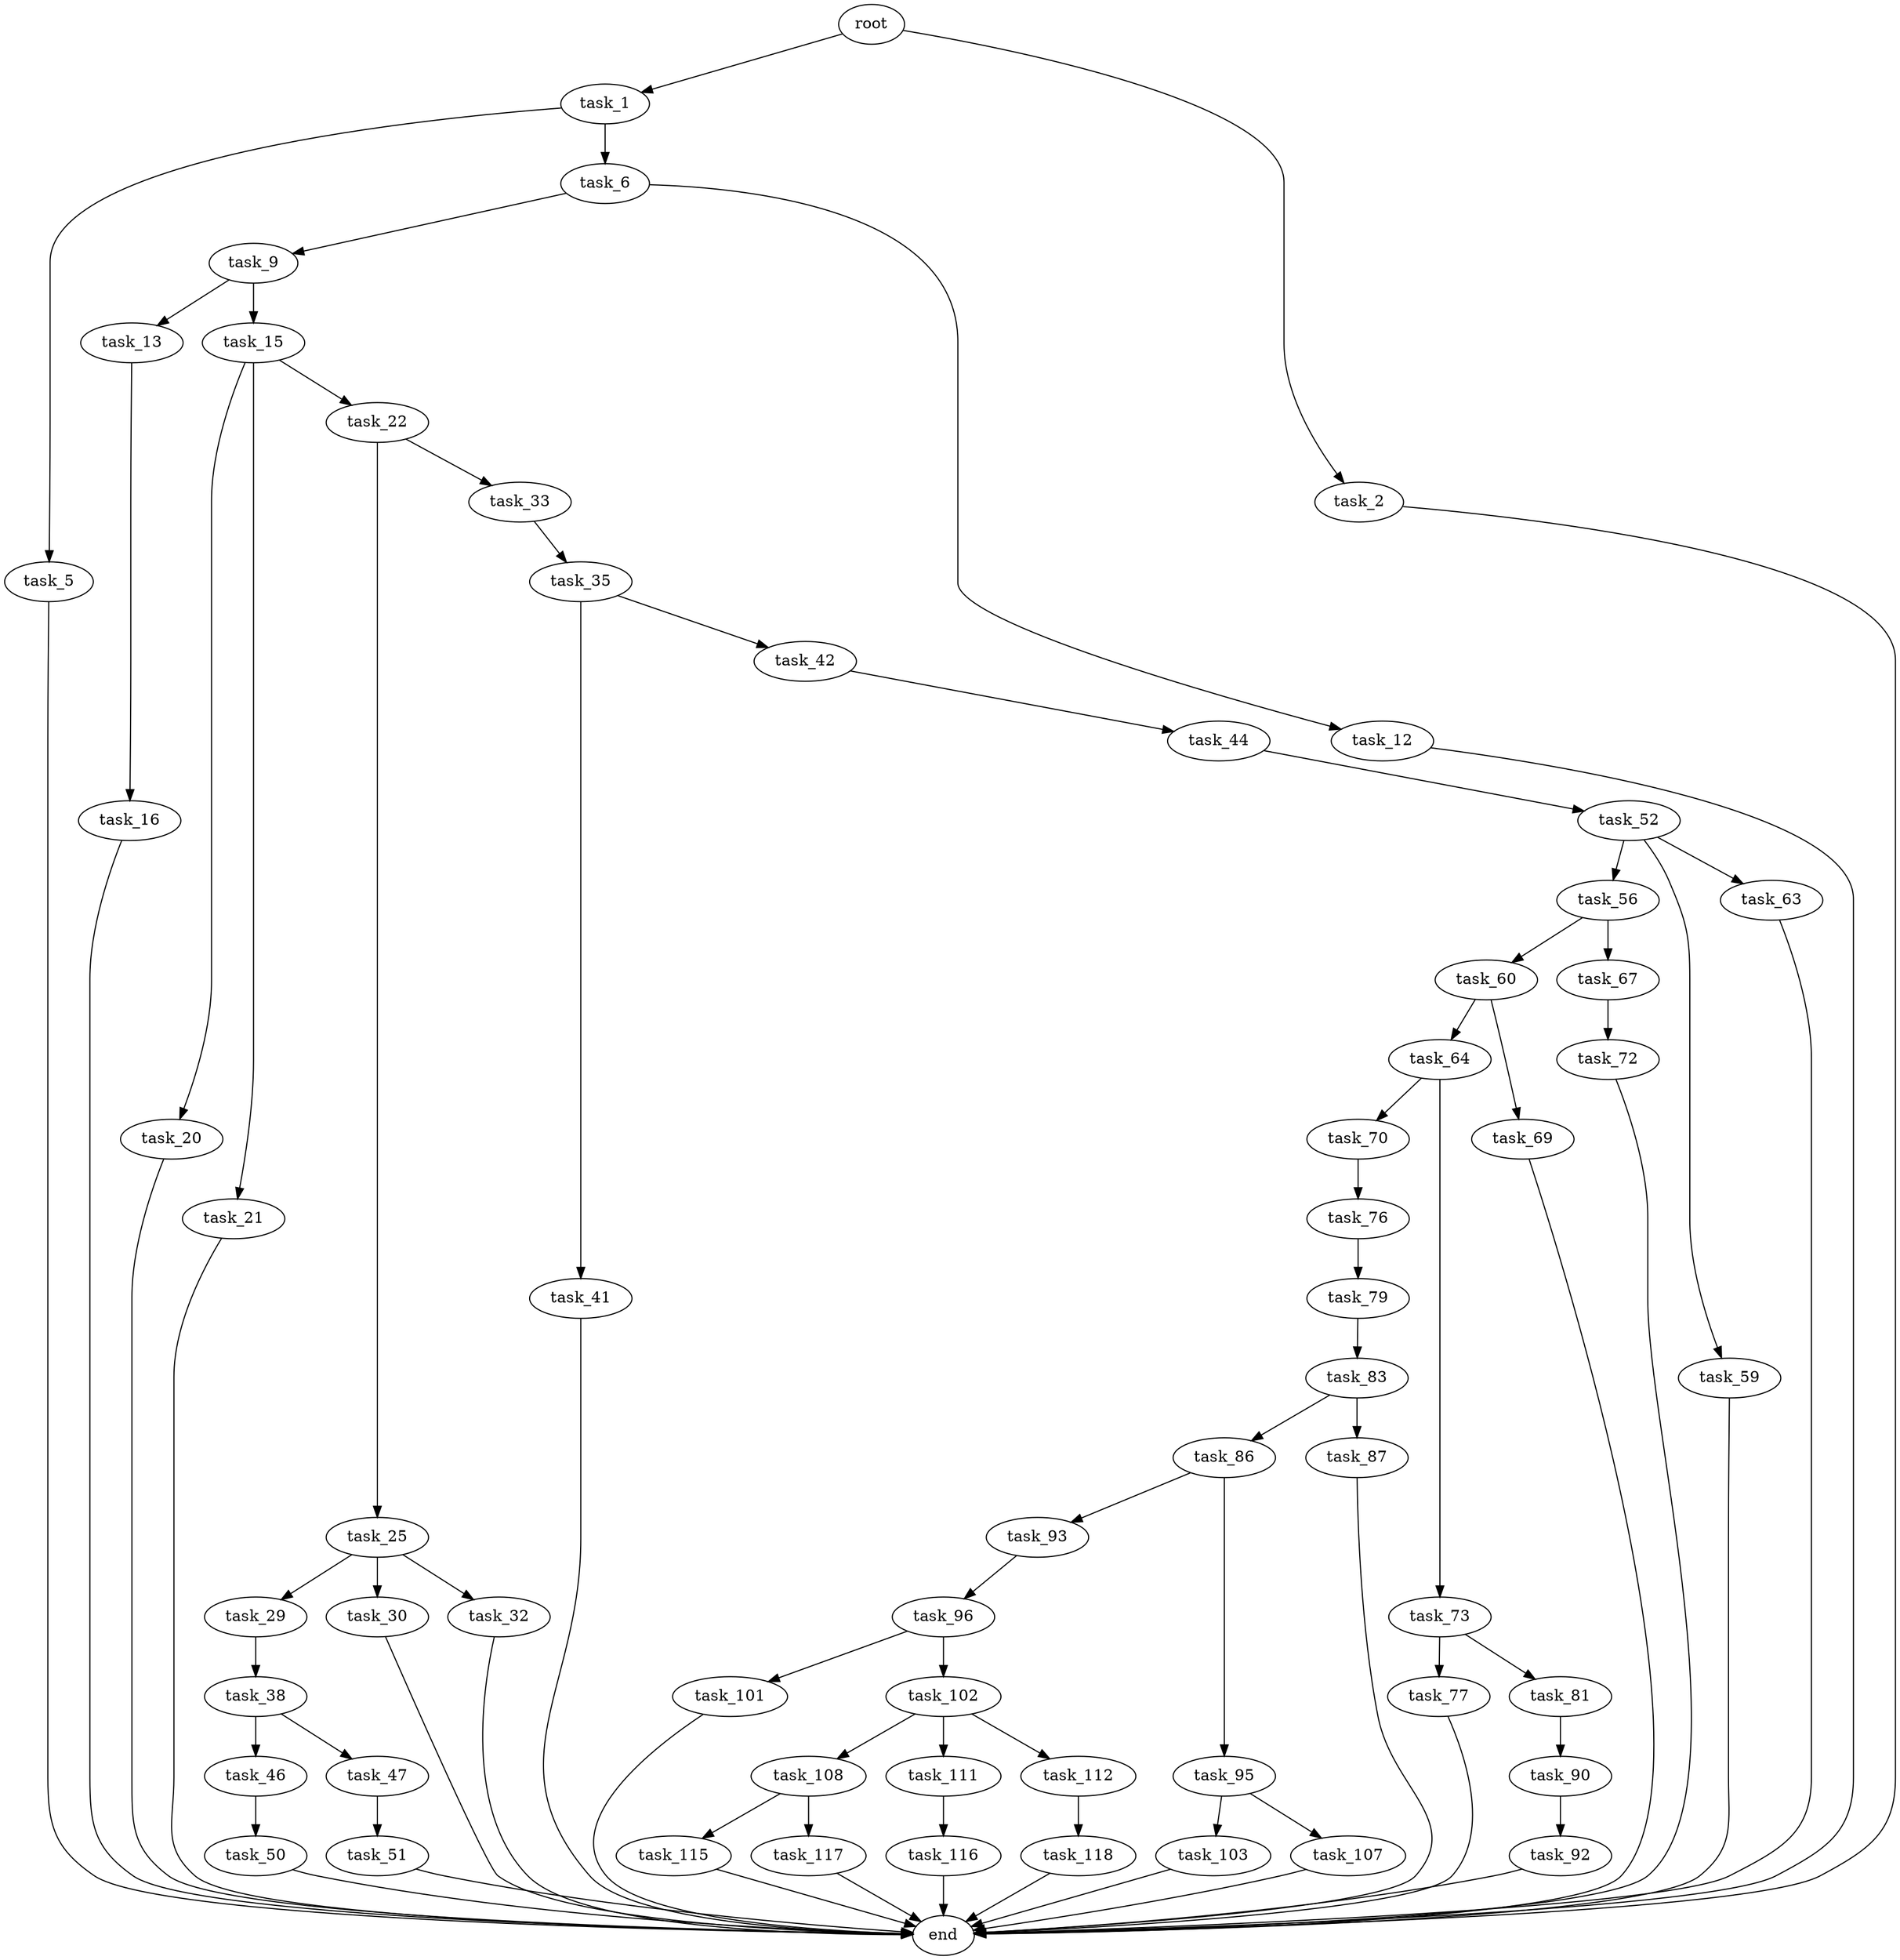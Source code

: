 digraph G {
  root [size="0.000000"];
  task_1 [size="57706925795.000000"];
  task_2 [size="68719476736.000000"];
  task_5 [size="17915360225.000000"];
  task_6 [size="4040327659.000000"];
  task_9 [size="2552081235.000000"];
  task_12 [size="117594780041.000000"];
  task_13 [size="27314632618.000000"];
  task_15 [size="15215976512.000000"];
  task_16 [size="103326947847.000000"];
  task_20 [size="3426649655.000000"];
  task_21 [size="231928233984.000000"];
  task_22 [size="20552982000.000000"];
  task_25 [size="150553649543.000000"];
  task_29 [size="134217728000.000000"];
  task_30 [size="782757789696.000000"];
  task_32 [size="17693096772.000000"];
  task_33 [size="447875980666.000000"];
  task_35 [size="15192263482.000000"];
  task_38 [size="231928233984.000000"];
  task_41 [size="68719476736.000000"];
  task_42 [size="916898669.000000"];
  task_44 [size="2964272310.000000"];
  task_46 [size="579563157873.000000"];
  task_47 [size="6705307414.000000"];
  task_50 [size="31438505167.000000"];
  task_51 [size="681302009729.000000"];
  task_52 [size="782757789696.000000"];
  task_56 [size="33435046471.000000"];
  task_59 [size="99850973529.000000"];
  task_60 [size="577893107828.000000"];
  task_63 [size="28991029248.000000"];
  task_64 [size="9359563178.000000"];
  task_67 [size="8142050964.000000"];
  task_69 [size="8589934592.000000"];
  task_70 [size="782757789696.000000"];
  task_72 [size="28511312029.000000"];
  task_73 [size="5694384341.000000"];
  task_76 [size="231928233984.000000"];
  task_77 [size="199489504403.000000"];
  task_79 [size="7463376105.000000"];
  task_81 [size="472018267682.000000"];
  task_83 [size="4992806983.000000"];
  task_86 [size="7503028547.000000"];
  task_87 [size="68719476736.000000"];
  task_90 [size="3100925692.000000"];
  task_92 [size="7473238082.000000"];
  task_93 [size="201382493589.000000"];
  task_95 [size="658655250663.000000"];
  task_96 [size="28991029248.000000"];
  task_101 [size="8589934592.000000"];
  task_102 [size="3113887932.000000"];
  task_103 [size="652887231237.000000"];
  task_107 [size="455335134855.000000"];
  task_108 [size="28991029248.000000"];
  task_111 [size="32605046832.000000"];
  task_112 [size="15295078987.000000"];
  task_115 [size="368293445632.000000"];
  task_116 [size="1946017733.000000"];
  task_117 [size="134217728000.000000"];
  task_118 [size="5090474159.000000"];
  end [size="0.000000"];

  root -> task_1 [size="1.000000"];
  root -> task_2 [size="1.000000"];
  task_1 -> task_5 [size="75497472.000000"];
  task_1 -> task_6 [size="75497472.000000"];
  task_2 -> end [size="1.000000"];
  task_5 -> end [size="1.000000"];
  task_6 -> task_9 [size="75497472.000000"];
  task_6 -> task_12 [size="75497472.000000"];
  task_9 -> task_13 [size="134217728.000000"];
  task_9 -> task_15 [size="134217728.000000"];
  task_12 -> end [size="1.000000"];
  task_13 -> task_16 [size="33554432.000000"];
  task_15 -> task_20 [size="536870912.000000"];
  task_15 -> task_21 [size="536870912.000000"];
  task_15 -> task_22 [size="536870912.000000"];
  task_16 -> end [size="1.000000"];
  task_20 -> end [size="1.000000"];
  task_21 -> end [size="1.000000"];
  task_22 -> task_25 [size="75497472.000000"];
  task_22 -> task_33 [size="75497472.000000"];
  task_25 -> task_29 [size="134217728.000000"];
  task_25 -> task_30 [size="134217728.000000"];
  task_25 -> task_32 [size="134217728.000000"];
  task_29 -> task_38 [size="209715200.000000"];
  task_30 -> end [size="1.000000"];
  task_32 -> end [size="1.000000"];
  task_33 -> task_35 [size="536870912.000000"];
  task_35 -> task_41 [size="679477248.000000"];
  task_35 -> task_42 [size="679477248.000000"];
  task_38 -> task_46 [size="301989888.000000"];
  task_38 -> task_47 [size="301989888.000000"];
  task_41 -> end [size="1.000000"];
  task_42 -> task_44 [size="33554432.000000"];
  task_44 -> task_52 [size="75497472.000000"];
  task_46 -> task_50 [size="838860800.000000"];
  task_47 -> task_51 [size="33554432.000000"];
  task_50 -> end [size="1.000000"];
  task_51 -> end [size="1.000000"];
  task_52 -> task_56 [size="679477248.000000"];
  task_52 -> task_59 [size="679477248.000000"];
  task_52 -> task_63 [size="679477248.000000"];
  task_56 -> task_60 [size="536870912.000000"];
  task_56 -> task_67 [size="536870912.000000"];
  task_59 -> end [size="1.000000"];
  task_60 -> task_64 [size="536870912.000000"];
  task_60 -> task_69 [size="536870912.000000"];
  task_63 -> end [size="1.000000"];
  task_64 -> task_70 [size="301989888.000000"];
  task_64 -> task_73 [size="301989888.000000"];
  task_67 -> task_72 [size="134217728.000000"];
  task_69 -> end [size="1.000000"];
  task_70 -> task_76 [size="679477248.000000"];
  task_72 -> end [size="1.000000"];
  task_73 -> task_77 [size="134217728.000000"];
  task_73 -> task_81 [size="134217728.000000"];
  task_76 -> task_79 [size="301989888.000000"];
  task_77 -> end [size="1.000000"];
  task_79 -> task_83 [size="209715200.000000"];
  task_81 -> task_90 [size="536870912.000000"];
  task_83 -> task_86 [size="134217728.000000"];
  task_83 -> task_87 [size="134217728.000000"];
  task_86 -> task_93 [size="134217728.000000"];
  task_86 -> task_95 [size="134217728.000000"];
  task_87 -> end [size="1.000000"];
  task_90 -> task_92 [size="75497472.000000"];
  task_92 -> end [size="1.000000"];
  task_93 -> task_96 [size="209715200.000000"];
  task_95 -> task_103 [size="411041792.000000"];
  task_95 -> task_107 [size="411041792.000000"];
  task_96 -> task_101 [size="75497472.000000"];
  task_96 -> task_102 [size="75497472.000000"];
  task_101 -> end [size="1.000000"];
  task_102 -> task_108 [size="75497472.000000"];
  task_102 -> task_111 [size="75497472.000000"];
  task_102 -> task_112 [size="75497472.000000"];
  task_103 -> end [size="1.000000"];
  task_107 -> end [size="1.000000"];
  task_108 -> task_115 [size="75497472.000000"];
  task_108 -> task_117 [size="75497472.000000"];
  task_111 -> task_116 [size="33554432.000000"];
  task_112 -> task_118 [size="301989888.000000"];
  task_115 -> end [size="1.000000"];
  task_116 -> end [size="1.000000"];
  task_117 -> end [size="1.000000"];
  task_118 -> end [size="1.000000"];
}
